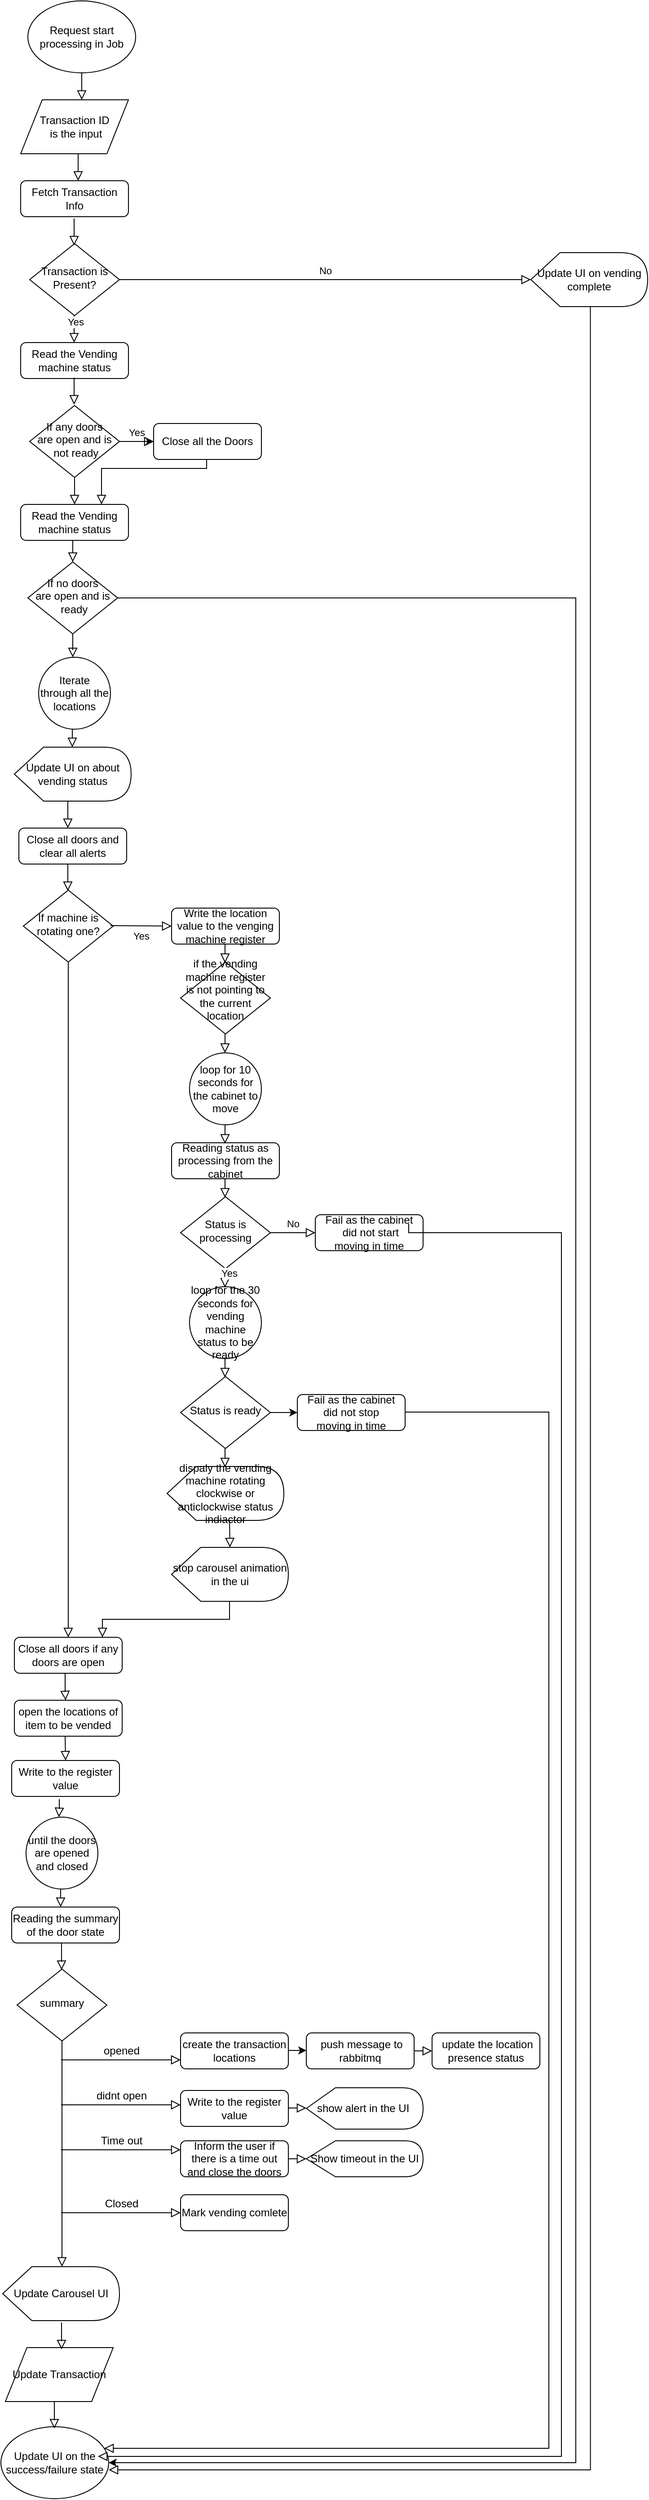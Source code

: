 <mxfile version="13.0.8" type="github">
  <diagram id="C5RBs43oDa-KdzZeNtuy" name="Page-1">
    <mxGraphModel dx="1395" dy="787" grid="1" gridSize="10" guides="1" tooltips="1" connect="1" arrows="1" fold="1" page="1" pageScale="1" pageWidth="827" pageHeight="1169" math="0" shadow="0">
      <root>
        <mxCell id="WIyWlLk6GJQsqaUBKTNV-0" />
        <mxCell id="WIyWlLk6GJQsqaUBKTNV-1" parent="WIyWlLk6GJQsqaUBKTNV-0" />
        <mxCell id="WIyWlLk6GJQsqaUBKTNV-2" value="" style="rounded=0;html=1;jettySize=auto;orthogonalLoop=1;fontSize=11;endArrow=block;endFill=0;endSize=8;strokeWidth=1;shadow=0;labelBackgroundColor=none;edgeStyle=orthogonalEdgeStyle;exitX=0.5;exitY=1;exitDx=0;exitDy=0;" parent="WIyWlLk6GJQsqaUBKTNV-1" source="cNULXydj7wnu0Ac0nQnT-0" edge="1">
          <mxGeometry relative="1" as="geometry">
            <mxPoint x="390" y="130" as="targetPoint" />
          </mxGeometry>
        </mxCell>
        <mxCell id="WIyWlLk6GJQsqaUBKTNV-3" value="Fetch Transaction Info" style="rounded=1;whiteSpace=wrap;html=1;fontSize=12;glass=0;strokeWidth=1;shadow=0;" parent="WIyWlLk6GJQsqaUBKTNV-1" vertex="1">
          <mxGeometry x="322" y="220" width="120" height="40" as="geometry" />
        </mxCell>
        <mxCell id="WIyWlLk6GJQsqaUBKTNV-5" value="No" style="edgeStyle=orthogonalEdgeStyle;rounded=0;html=1;jettySize=auto;orthogonalLoop=1;fontSize=11;endArrow=block;endFill=0;endSize=8;strokeWidth=1;shadow=0;labelBackgroundColor=none;entryX=0;entryY=0.5;entryDx=0;entryDy=0;entryPerimeter=0;" parent="WIyWlLk6GJQsqaUBKTNV-1" source="WIyWlLk6GJQsqaUBKTNV-6" target="cNULXydj7wnu0Ac0nQnT-15" edge="1">
          <mxGeometry y="10" relative="1" as="geometry">
            <mxPoint as="offset" />
            <mxPoint x="520" y="330" as="targetPoint" />
          </mxGeometry>
        </mxCell>
        <mxCell id="WIyWlLk6GJQsqaUBKTNV-6" value="Transaction is Present?" style="rhombus;whiteSpace=wrap;html=1;shadow=0;fontFamily=Helvetica;fontSize=12;align=center;strokeWidth=1;spacing=6;spacingTop=-4;" parent="WIyWlLk6GJQsqaUBKTNV-1" vertex="1">
          <mxGeometry x="332" y="290" width="100" height="80" as="geometry" />
        </mxCell>
        <mxCell id="WIyWlLk6GJQsqaUBKTNV-12" value="Read the Vending machine status" style="rounded=1;whiteSpace=wrap;html=1;fontSize=12;glass=0;strokeWidth=1;shadow=0;" parent="WIyWlLk6GJQsqaUBKTNV-1" vertex="1">
          <mxGeometry x="322" y="400" width="120" height="40" as="geometry" />
        </mxCell>
        <mxCell id="cNULXydj7wnu0Ac0nQnT-0" value="Request start processing in Job" style="ellipse;whiteSpace=wrap;html=1;" vertex="1" parent="WIyWlLk6GJQsqaUBKTNV-1">
          <mxGeometry x="330" y="20" width="120" height="80" as="geometry" />
        </mxCell>
        <mxCell id="cNULXydj7wnu0Ac0nQnT-1" value="Transaction ID&lt;br&gt;&amp;nbsp;is the input" style="shape=parallelogram;perimeter=parallelogramPerimeter;whiteSpace=wrap;html=1;" vertex="1" parent="WIyWlLk6GJQsqaUBKTNV-1">
          <mxGeometry x="322" y="130" width="120" height="60" as="geometry" />
        </mxCell>
        <mxCell id="cNULXydj7wnu0Ac0nQnT-3" value="" style="rounded=0;html=1;jettySize=auto;orthogonalLoop=1;fontSize=11;endArrow=block;endFill=0;endSize=8;strokeWidth=1;shadow=0;labelBackgroundColor=none;edgeStyle=orthogonalEdgeStyle;exitX=0.5;exitY=1;exitDx=0;exitDy=0;" edge="1" parent="WIyWlLk6GJQsqaUBKTNV-1">
          <mxGeometry relative="1" as="geometry">
            <mxPoint x="376" y="190" as="sourcePoint" />
            <mxPoint x="386" y="220" as="targetPoint" />
            <Array as="points">
              <mxPoint x="386" y="190" />
            </Array>
          </mxGeometry>
        </mxCell>
        <mxCell id="cNULXydj7wnu0Ac0nQnT-11" value="" style="rounded=0;html=1;jettySize=auto;orthogonalLoop=1;fontSize=11;endArrow=block;endFill=0;endSize=8;strokeWidth=1;shadow=0;labelBackgroundColor=none;edgeStyle=orthogonalEdgeStyle;entryX=0.75;entryY=0;entryDx=0;entryDy=0;" edge="1" parent="WIyWlLk6GJQsqaUBKTNV-1" target="cNULXydj7wnu0Ac0nQnT-26">
          <mxGeometry x="0.333" y="20" relative="1" as="geometry">
            <mxPoint as="offset" />
            <mxPoint x="529" y="530" as="sourcePoint" />
            <mxPoint x="529.41" y="590" as="targetPoint" />
            <Array as="points">
              <mxPoint x="529" y="540" />
              <mxPoint x="412" y="540" />
            </Array>
          </mxGeometry>
        </mxCell>
        <mxCell id="cNULXydj7wnu0Ac0nQnT-13" value="" style="rounded=0;html=1;jettySize=auto;orthogonalLoop=1;fontSize=11;endArrow=block;endFill=0;endSize=8;strokeWidth=1;shadow=0;labelBackgroundColor=none;edgeStyle=orthogonalEdgeStyle;exitX=0.5;exitY=1;exitDx=0;exitDy=0;" edge="1" parent="WIyWlLk6GJQsqaUBKTNV-1">
          <mxGeometry relative="1" as="geometry">
            <mxPoint x="381.5" y="370" as="sourcePoint" />
            <mxPoint x="381.5" y="400" as="targetPoint" />
          </mxGeometry>
        </mxCell>
        <mxCell id="cNULXydj7wnu0Ac0nQnT-24" value="Yes" style="edgeLabel;html=1;align=center;verticalAlign=middle;resizable=0;points=[];" vertex="1" connectable="0" parent="cNULXydj7wnu0Ac0nQnT-13">
          <mxGeometry x="-0.533" y="1" relative="1" as="geometry">
            <mxPoint as="offset" />
          </mxGeometry>
        </mxCell>
        <mxCell id="cNULXydj7wnu0Ac0nQnT-14" value="" style="rounded=0;html=1;jettySize=auto;orthogonalLoop=1;fontSize=11;endArrow=block;endFill=0;endSize=8;strokeWidth=1;shadow=0;labelBackgroundColor=none;edgeStyle=orthogonalEdgeStyle;exitX=0.5;exitY=1;exitDx=0;exitDy=0;" edge="1" parent="WIyWlLk6GJQsqaUBKTNV-1">
          <mxGeometry relative="1" as="geometry">
            <mxPoint x="381.5" y="262" as="sourcePoint" />
            <mxPoint x="381.5" y="292" as="targetPoint" />
          </mxGeometry>
        </mxCell>
        <mxCell id="cNULXydj7wnu0Ac0nQnT-15" value="Update UI on vending complete" style="shape=display;whiteSpace=wrap;html=1;" vertex="1" parent="WIyWlLk6GJQsqaUBKTNV-1">
          <mxGeometry x="890" y="300" width="130" height="60" as="geometry" />
        </mxCell>
        <mxCell id="cNULXydj7wnu0Ac0nQnT-19" value="" style="rounded=0;html=1;jettySize=auto;orthogonalLoop=1;fontSize=11;endArrow=block;endFill=0;endSize=8;strokeWidth=1;shadow=0;labelBackgroundColor=none;edgeStyle=orthogonalEdgeStyle;exitX=0.5;exitY=1;exitDx=0;exitDy=0;" edge="1" parent="WIyWlLk6GJQsqaUBKTNV-1">
          <mxGeometry relative="1" as="geometry">
            <mxPoint x="381.5" y="439" as="sourcePoint" />
            <mxPoint x="381.5" y="469" as="targetPoint" />
          </mxGeometry>
        </mxCell>
        <mxCell id="cNULXydj7wnu0Ac0nQnT-143" value="" style="edgeStyle=orthogonalEdgeStyle;rounded=0;orthogonalLoop=1;jettySize=auto;html=1;" edge="1" parent="WIyWlLk6GJQsqaUBKTNV-1" source="cNULXydj7wnu0Ac0nQnT-20" target="cNULXydj7wnu0Ac0nQnT-21">
          <mxGeometry relative="1" as="geometry" />
        </mxCell>
        <mxCell id="cNULXydj7wnu0Ac0nQnT-20" value="If any doors &lt;br&gt;are open and is&lt;br&gt;&amp;nbsp;not ready" style="rhombus;whiteSpace=wrap;html=1;shadow=0;fontFamily=Helvetica;fontSize=12;align=center;strokeWidth=1;spacing=6;spacingTop=-4;" vertex="1" parent="WIyWlLk6GJQsqaUBKTNV-1">
          <mxGeometry x="332" y="470" width="100" height="80" as="geometry" />
        </mxCell>
        <mxCell id="cNULXydj7wnu0Ac0nQnT-21" value="Close all the Doors" style="rounded=1;whiteSpace=wrap;html=1;fontSize=12;glass=0;strokeWidth=1;shadow=0;" vertex="1" parent="WIyWlLk6GJQsqaUBKTNV-1">
          <mxGeometry x="470" y="490" width="120" height="40" as="geometry" />
        </mxCell>
        <mxCell id="cNULXydj7wnu0Ac0nQnT-25" value="Yes" style="edgeStyle=orthogonalEdgeStyle;rounded=0;html=1;jettySize=auto;orthogonalLoop=1;fontSize=11;endArrow=block;endFill=0;endSize=8;strokeWidth=1;shadow=0;labelBackgroundColor=none;entryX=0;entryY=0.5;entryDx=0;entryDy=0;exitX=1;exitY=0.5;exitDx=0;exitDy=0;" edge="1" parent="WIyWlLk6GJQsqaUBKTNV-1" source="cNULXydj7wnu0Ac0nQnT-20" target="cNULXydj7wnu0Ac0nQnT-21">
          <mxGeometry y="10" relative="1" as="geometry">
            <mxPoint as="offset" />
            <mxPoint x="442" y="340" as="sourcePoint" />
            <mxPoint x="680" y="340" as="targetPoint" />
          </mxGeometry>
        </mxCell>
        <mxCell id="cNULXydj7wnu0Ac0nQnT-26" value="Read the Vending machine status" style="rounded=1;whiteSpace=wrap;html=1;fontSize=12;glass=0;strokeWidth=1;shadow=0;" vertex="1" parent="WIyWlLk6GJQsqaUBKTNV-1">
          <mxGeometry x="322" y="580" width="120" height="40" as="geometry" />
        </mxCell>
        <mxCell id="cNULXydj7wnu0Ac0nQnT-29" value="" style="rounded=0;html=1;jettySize=auto;orthogonalLoop=1;fontSize=11;endArrow=block;endFill=0;endSize=8;strokeWidth=1;shadow=0;labelBackgroundColor=none;edgeStyle=orthogonalEdgeStyle;exitX=0.5;exitY=1;exitDx=0;exitDy=0;entryX=0.5;entryY=0;entryDx=0;entryDy=0;" edge="1" parent="WIyWlLk6GJQsqaUBKTNV-1" source="cNULXydj7wnu0Ac0nQnT-20" target="cNULXydj7wnu0Ac0nQnT-26">
          <mxGeometry relative="1" as="geometry">
            <mxPoint x="391.5" y="451" as="sourcePoint" />
            <mxPoint x="391.5" y="481" as="targetPoint" />
          </mxGeometry>
        </mxCell>
        <mxCell id="cNULXydj7wnu0Ac0nQnT-30" value="If no doors &lt;br&gt;are open and is&lt;br&gt;&amp;nbsp;ready" style="rhombus;whiteSpace=wrap;html=1;shadow=0;fontFamily=Helvetica;fontSize=12;align=center;strokeWidth=1;spacing=6;spacingTop=-4;" vertex="1" parent="WIyWlLk6GJQsqaUBKTNV-1">
          <mxGeometry x="330" y="644" width="100" height="80" as="geometry" />
        </mxCell>
        <mxCell id="cNULXydj7wnu0Ac0nQnT-31" value="" style="rounded=0;html=1;jettySize=auto;orthogonalLoop=1;fontSize=11;endArrow=block;endFill=0;endSize=8;strokeWidth=1;shadow=0;labelBackgroundColor=none;edgeStyle=orthogonalEdgeStyle;exitX=0.5;exitY=1;exitDx=0;exitDy=0;entryX=0.5;entryY=0;entryDx=0;entryDy=0;" edge="1" parent="WIyWlLk6GJQsqaUBKTNV-1" source="cNULXydj7wnu0Ac0nQnT-26" target="cNULXydj7wnu0Ac0nQnT-30">
          <mxGeometry relative="1" as="geometry">
            <mxPoint x="392" y="560" as="sourcePoint" />
            <mxPoint x="392" y="590" as="targetPoint" />
          </mxGeometry>
        </mxCell>
        <mxCell id="cNULXydj7wnu0Ac0nQnT-33" value="Iterate through all the locations" style="ellipse;whiteSpace=wrap;html=1;aspect=fixed;" vertex="1" parent="WIyWlLk6GJQsqaUBKTNV-1">
          <mxGeometry x="342" y="750" width="80" height="80" as="geometry" />
        </mxCell>
        <mxCell id="cNULXydj7wnu0Ac0nQnT-34" value="Close all doors and clear all alerts" style="rounded=1;whiteSpace=wrap;html=1;fontSize=12;glass=0;strokeWidth=1;shadow=0;" vertex="1" parent="WIyWlLk6GJQsqaUBKTNV-1">
          <mxGeometry x="320" y="940" width="120" height="40" as="geometry" />
        </mxCell>
        <mxCell id="cNULXydj7wnu0Ac0nQnT-35" value="Update UI on about vending status" style="shape=display;whiteSpace=wrap;html=1;" vertex="1" parent="WIyWlLk6GJQsqaUBKTNV-1">
          <mxGeometry x="315" y="850" width="130" height="60" as="geometry" />
        </mxCell>
        <mxCell id="cNULXydj7wnu0Ac0nQnT-38" value="If machine is rotating one?" style="rhombus;whiteSpace=wrap;html=1;shadow=0;fontFamily=Helvetica;fontSize=12;align=center;strokeWidth=1;spacing=6;spacingTop=-4;" vertex="1" parent="WIyWlLk6GJQsqaUBKTNV-1">
          <mxGeometry x="325" y="1009" width="100" height="80" as="geometry" />
        </mxCell>
        <mxCell id="cNULXydj7wnu0Ac0nQnT-42" value="Write the location value to the venging machine register" style="rounded=1;whiteSpace=wrap;html=1;fontSize=12;glass=0;strokeWidth=1;shadow=0;" vertex="1" parent="WIyWlLk6GJQsqaUBKTNV-1">
          <mxGeometry x="490" y="1029" width="120" height="40" as="geometry" />
        </mxCell>
        <mxCell id="cNULXydj7wnu0Ac0nQnT-43" value="&lt;div&gt;if the vending machine register is not pointing to the current location&lt;/div&gt;&lt;div&gt;&lt;br&gt;&lt;/div&gt;" style="rhombus;whiteSpace=wrap;html=1;shadow=0;fontFamily=Helvetica;fontSize=12;align=center;strokeWidth=1;spacing=6;spacingTop=-4;" vertex="1" parent="WIyWlLk6GJQsqaUBKTNV-1">
          <mxGeometry x="500" y="1089" width="100" height="80" as="geometry" />
        </mxCell>
        <mxCell id="cNULXydj7wnu0Ac0nQnT-44" value="Reading status as processing from the cabinet" style="rounded=1;whiteSpace=wrap;html=1;fontSize=12;glass=0;strokeWidth=1;shadow=0;" vertex="1" parent="WIyWlLk6GJQsqaUBKTNV-1">
          <mxGeometry x="490" y="1290" width="120" height="40" as="geometry" />
        </mxCell>
        <mxCell id="cNULXydj7wnu0Ac0nQnT-45" value="loop for 10 seconds for the cabinet to move" style="ellipse;whiteSpace=wrap;html=1;aspect=fixed;" vertex="1" parent="WIyWlLk6GJQsqaUBKTNV-1">
          <mxGeometry x="510" y="1190" width="80" height="80" as="geometry" />
        </mxCell>
        <mxCell id="cNULXydj7wnu0Ac0nQnT-46" value="&lt;div&gt;Status is processing&lt;/div&gt;" style="rhombus;whiteSpace=wrap;html=1;shadow=0;fontFamily=Helvetica;fontSize=12;align=center;strokeWidth=1;spacing=6;spacingTop=-4;" vertex="1" parent="WIyWlLk6GJQsqaUBKTNV-1">
          <mxGeometry x="500" y="1350" width="100" height="80" as="geometry" />
        </mxCell>
        <mxCell id="cNULXydj7wnu0Ac0nQnT-47" value="Close all doors if any doors are open" style="rounded=1;whiteSpace=wrap;html=1;fontSize=12;glass=0;strokeWidth=1;shadow=0;" vertex="1" parent="WIyWlLk6GJQsqaUBKTNV-1">
          <mxGeometry x="315" y="1840" width="120" height="40" as="geometry" />
        </mxCell>
        <mxCell id="cNULXydj7wnu0Ac0nQnT-50" value="loop for the 30 seconds for vending machine status to be ready" style="ellipse;whiteSpace=wrap;html=1;aspect=fixed;" vertex="1" parent="WIyWlLk6GJQsqaUBKTNV-1">
          <mxGeometry x="510" y="1450" width="80" height="80" as="geometry" />
        </mxCell>
        <mxCell id="cNULXydj7wnu0Ac0nQnT-126" value="" style="edgeStyle=orthogonalEdgeStyle;rounded=0;orthogonalLoop=1;jettySize=auto;html=1;" edge="1" parent="WIyWlLk6GJQsqaUBKTNV-1" source="cNULXydj7wnu0Ac0nQnT-51" target="cNULXydj7wnu0Ac0nQnT-53">
          <mxGeometry relative="1" as="geometry" />
        </mxCell>
        <mxCell id="cNULXydj7wnu0Ac0nQnT-51" value="&lt;div&gt;Status is ready&lt;/div&gt;" style="rhombus;whiteSpace=wrap;html=1;shadow=0;fontFamily=Helvetica;fontSize=12;align=center;strokeWidth=1;spacing=6;spacingTop=-4;" vertex="1" parent="WIyWlLk6GJQsqaUBKTNV-1">
          <mxGeometry x="500" y="1550" width="100" height="80" as="geometry" />
        </mxCell>
        <mxCell id="cNULXydj7wnu0Ac0nQnT-52" value="dispaly the vending machine rotating clockwise or anticlockwise status indiactor" style="shape=display;whiteSpace=wrap;html=1;" vertex="1" parent="WIyWlLk6GJQsqaUBKTNV-1">
          <mxGeometry x="485" y="1650" width="130" height="60" as="geometry" />
        </mxCell>
        <mxCell id="cNULXydj7wnu0Ac0nQnT-53" value="Fail as the cabinet &lt;br&gt;did not stop &lt;br&gt;moving in time" style="rounded=1;whiteSpace=wrap;html=1;fontSize=12;glass=0;strokeWidth=1;shadow=0;" vertex="1" parent="WIyWlLk6GJQsqaUBKTNV-1">
          <mxGeometry x="630" y="1570" width="120" height="40" as="geometry" />
        </mxCell>
        <mxCell id="cNULXydj7wnu0Ac0nQnT-55" value="Fail as the cabinet&lt;br&gt;&amp;nbsp;did not start &lt;br&gt;moving in time" style="rounded=1;whiteSpace=wrap;html=1;fontSize=12;glass=0;strokeWidth=1;shadow=0;" vertex="1" parent="WIyWlLk6GJQsqaUBKTNV-1">
          <mxGeometry x="650" y="1370" width="120" height="40" as="geometry" />
        </mxCell>
        <mxCell id="cNULXydj7wnu0Ac0nQnT-56" value="stop carousel animation in the ui" style="shape=display;whiteSpace=wrap;html=1;" vertex="1" parent="WIyWlLk6GJQsqaUBKTNV-1">
          <mxGeometry x="490" y="1740" width="130" height="60" as="geometry" />
        </mxCell>
        <mxCell id="cNULXydj7wnu0Ac0nQnT-57" value="&lt;div&gt;open the locations of item to be vended&lt;/div&gt;" style="rounded=1;whiteSpace=wrap;html=1;fontSize=12;glass=0;strokeWidth=1;shadow=0;" vertex="1" parent="WIyWlLk6GJQsqaUBKTNV-1">
          <mxGeometry x="315" y="1910" width="120" height="40" as="geometry" />
        </mxCell>
        <mxCell id="cNULXydj7wnu0Ac0nQnT-58" value="Write to the register value" style="rounded=1;whiteSpace=wrap;html=1;fontSize=12;glass=0;strokeWidth=1;shadow=0;" vertex="1" parent="WIyWlLk6GJQsqaUBKTNV-1">
          <mxGeometry x="312" y="1977" width="120" height="40" as="geometry" />
        </mxCell>
        <mxCell id="cNULXydj7wnu0Ac0nQnT-59" value="until the doors are opened and closed" style="ellipse;whiteSpace=wrap;html=1;aspect=fixed;" vertex="1" parent="WIyWlLk6GJQsqaUBKTNV-1">
          <mxGeometry x="328" y="2040" width="80" height="80" as="geometry" />
        </mxCell>
        <mxCell id="cNULXydj7wnu0Ac0nQnT-60" value="Reading the summary of the door state" style="rounded=1;whiteSpace=wrap;html=1;fontSize=12;glass=0;strokeWidth=1;shadow=0;" vertex="1" parent="WIyWlLk6GJQsqaUBKTNV-1">
          <mxGeometry x="312" y="2140" width="120" height="40" as="geometry" />
        </mxCell>
        <mxCell id="cNULXydj7wnu0Ac0nQnT-61" value="&lt;div&gt;create the transaction locations&lt;/div&gt;" style="rounded=1;whiteSpace=wrap;html=1;fontSize=12;glass=0;strokeWidth=1;shadow=0;" vertex="1" parent="WIyWlLk6GJQsqaUBKTNV-1">
          <mxGeometry x="500" y="2280" width="120" height="40" as="geometry" />
        </mxCell>
        <mxCell id="cNULXydj7wnu0Ac0nQnT-63" value="Update Carousel UI" style="shape=display;whiteSpace=wrap;html=1;" vertex="1" parent="WIyWlLk6GJQsqaUBKTNV-1">
          <mxGeometry x="302" y="2540" width="130" height="60" as="geometry" />
        </mxCell>
        <mxCell id="cNULXydj7wnu0Ac0nQnT-64" value="Update Transaction" style="shape=parallelogram;perimeter=parallelogramPerimeter;whiteSpace=wrap;html=1;" vertex="1" parent="WIyWlLk6GJQsqaUBKTNV-1">
          <mxGeometry x="305" y="2630" width="120" height="60" as="geometry" />
        </mxCell>
        <mxCell id="cNULXydj7wnu0Ac0nQnT-66" value="Update UI on the success/failure state" style="ellipse;whiteSpace=wrap;html=1;" vertex="1" parent="WIyWlLk6GJQsqaUBKTNV-1">
          <mxGeometry x="300" y="2718" width="120" height="80" as="geometry" />
        </mxCell>
        <mxCell id="cNULXydj7wnu0Ac0nQnT-67" value="&lt;div&gt;&amp;nbsp;push message to rabbitmq&lt;/div&gt;" style="rounded=1;whiteSpace=wrap;html=1;fontSize=12;glass=0;strokeWidth=1;shadow=0;" vertex="1" parent="WIyWlLk6GJQsqaUBKTNV-1">
          <mxGeometry x="640" y="2280" width="120" height="40" as="geometry" />
        </mxCell>
        <mxCell id="cNULXydj7wnu0Ac0nQnT-68" value="&lt;div&gt;summary&lt;/div&gt;" style="rhombus;whiteSpace=wrap;html=1;shadow=0;fontFamily=Helvetica;fontSize=12;align=center;strokeWidth=1;spacing=6;spacingTop=-4;" vertex="1" parent="WIyWlLk6GJQsqaUBKTNV-1">
          <mxGeometry x="318" y="2209" width="100" height="80" as="geometry" />
        </mxCell>
        <mxCell id="cNULXydj7wnu0Ac0nQnT-74" value="" style="rounded=0;html=1;jettySize=auto;orthogonalLoop=1;fontSize=11;endArrow=block;endFill=0;endSize=8;strokeWidth=1;shadow=0;labelBackgroundColor=none;edgeStyle=orthogonalEdgeStyle;exitX=0.5;exitY=1;exitDx=0;exitDy=0;entryX=0.375;entryY=0;entryDx=0;entryDy=0;entryPerimeter=0;" edge="1" parent="WIyWlLk6GJQsqaUBKTNV-1" source="cNULXydj7wnu0Ac0nQnT-68">
          <mxGeometry relative="1" as="geometry">
            <mxPoint x="367.5" y="2297" as="sourcePoint" />
            <mxPoint x="368" y="2540" as="targetPoint" />
          </mxGeometry>
        </mxCell>
        <mxCell id="cNULXydj7wnu0Ac0nQnT-75" value="&lt;span style=&quot;font-size: 12px&quot;&gt;opened&lt;/span&gt;" style="edgeStyle=orthogonalEdgeStyle;rounded=0;html=1;jettySize=auto;orthogonalLoop=1;fontSize=11;endArrow=block;endFill=0;endSize=8;strokeWidth=1;shadow=0;labelBackgroundColor=none;" edge="1" parent="WIyWlLk6GJQsqaUBKTNV-1">
          <mxGeometry y="10" relative="1" as="geometry">
            <mxPoint as="offset" />
            <mxPoint x="367" y="2310" as="sourcePoint" />
            <mxPoint x="500" y="2310" as="targetPoint" />
          </mxGeometry>
        </mxCell>
        <mxCell id="cNULXydj7wnu0Ac0nQnT-78" value="&amp;nbsp;update the location presence status" style="rounded=1;whiteSpace=wrap;html=1;fontSize=12;glass=0;strokeWidth=1;shadow=0;" vertex="1" parent="WIyWlLk6GJQsqaUBKTNV-1">
          <mxGeometry x="780" y="2280" width="120" height="40" as="geometry" />
        </mxCell>
        <mxCell id="cNULXydj7wnu0Ac0nQnT-79" value="&lt;span style=&quot;font-size: 12px&quot;&gt;didnt open&lt;/span&gt;" style="edgeStyle=orthogonalEdgeStyle;rounded=0;html=1;jettySize=auto;orthogonalLoop=1;fontSize=11;endArrow=block;endFill=0;endSize=8;strokeWidth=1;shadow=0;labelBackgroundColor=none;" edge="1" parent="WIyWlLk6GJQsqaUBKTNV-1">
          <mxGeometry y="10" relative="1" as="geometry">
            <mxPoint as="offset" />
            <mxPoint x="367" y="2360" as="sourcePoint" />
            <mxPoint x="500" y="2360" as="targetPoint" />
          </mxGeometry>
        </mxCell>
        <mxCell id="cNULXydj7wnu0Ac0nQnT-80" value="&lt;div&gt;Write to the register value&lt;/div&gt;" style="rounded=1;whiteSpace=wrap;html=1;fontSize=12;glass=0;strokeWidth=1;shadow=0;" vertex="1" parent="WIyWlLk6GJQsqaUBKTNV-1">
          <mxGeometry x="500" y="2344" width="120" height="40" as="geometry" />
        </mxCell>
        <mxCell id="cNULXydj7wnu0Ac0nQnT-81" value="show alert in the UI&amp;nbsp;" style="shape=display;whiteSpace=wrap;html=1;" vertex="1" parent="WIyWlLk6GJQsqaUBKTNV-1">
          <mxGeometry x="640" y="2341" width="130" height="46" as="geometry" />
        </mxCell>
        <mxCell id="cNULXydj7wnu0Ac0nQnT-82" value="&lt;span style=&quot;font-size: 12px&quot;&gt;Time out&lt;/span&gt;" style="edgeStyle=orthogonalEdgeStyle;rounded=0;html=1;jettySize=auto;orthogonalLoop=1;fontSize=11;endArrow=block;endFill=0;endSize=8;strokeWidth=1;shadow=0;labelBackgroundColor=none;" edge="1" parent="WIyWlLk6GJQsqaUBKTNV-1">
          <mxGeometry y="10" relative="1" as="geometry">
            <mxPoint as="offset" />
            <mxPoint x="367" y="2410" as="sourcePoint" />
            <mxPoint x="500" y="2410" as="targetPoint" />
          </mxGeometry>
        </mxCell>
        <mxCell id="cNULXydj7wnu0Ac0nQnT-83" value="&lt;div&gt;&lt;div&gt;Inform the user if there is a time out and close the doors&lt;/div&gt;&lt;/div&gt;" style="rounded=1;whiteSpace=wrap;html=1;fontSize=12;glass=0;strokeWidth=1;shadow=0;" vertex="1" parent="WIyWlLk6GJQsqaUBKTNV-1">
          <mxGeometry x="500" y="2400" width="120" height="40" as="geometry" />
        </mxCell>
        <mxCell id="cNULXydj7wnu0Ac0nQnT-84" value="&lt;div&gt;&lt;div&gt;Mark vending comlete&lt;/div&gt;&lt;/div&gt;" style="rounded=1;whiteSpace=wrap;html=1;fontSize=12;glass=0;strokeWidth=1;shadow=0;" vertex="1" parent="WIyWlLk6GJQsqaUBKTNV-1">
          <mxGeometry x="500" y="2460" width="120" height="40" as="geometry" />
        </mxCell>
        <mxCell id="cNULXydj7wnu0Ac0nQnT-85" value="&lt;span style=&quot;font-size: 12px&quot;&gt;Closed&lt;/span&gt;" style="edgeStyle=orthogonalEdgeStyle;rounded=0;html=1;jettySize=auto;orthogonalLoop=1;fontSize=11;endArrow=block;endFill=0;endSize=8;strokeWidth=1;shadow=0;labelBackgroundColor=none;" edge="1" parent="WIyWlLk6GJQsqaUBKTNV-1">
          <mxGeometry y="10" relative="1" as="geometry">
            <mxPoint as="offset" />
            <mxPoint x="367" y="2480" as="sourcePoint" />
            <mxPoint x="500" y="2480" as="targetPoint" />
          </mxGeometry>
        </mxCell>
        <mxCell id="cNULXydj7wnu0Ac0nQnT-86" value="Show timeout in the UI" style="shape=display;whiteSpace=wrap;html=1;" vertex="1" parent="WIyWlLk6GJQsqaUBKTNV-1">
          <mxGeometry x="640" y="2400" width="130" height="40" as="geometry" />
        </mxCell>
        <mxCell id="cNULXydj7wnu0Ac0nQnT-93" value="" style="rounded=0;html=1;jettySize=auto;orthogonalLoop=1;fontSize=11;endArrow=block;endFill=0;endSize=8;strokeWidth=1;shadow=0;labelBackgroundColor=none;edgeStyle=orthogonalEdgeStyle;exitX=0.5;exitY=1;exitDx=0;exitDy=0;" edge="1" parent="WIyWlLk6GJQsqaUBKTNV-1">
          <mxGeometry relative="1" as="geometry">
            <mxPoint x="549.5" y="1169" as="sourcePoint" />
            <mxPoint x="550" y="1190" as="targetPoint" />
            <Array as="points">
              <mxPoint x="550" y="1190" />
              <mxPoint x="550" y="1190" />
            </Array>
          </mxGeometry>
        </mxCell>
        <mxCell id="cNULXydj7wnu0Ac0nQnT-94" value="" style="rounded=0;html=1;jettySize=auto;orthogonalLoop=1;fontSize=11;endArrow=block;endFill=0;endSize=8;strokeWidth=1;shadow=0;labelBackgroundColor=none;edgeStyle=orthogonalEdgeStyle;exitX=0.5;exitY=1;exitDx=0;exitDy=0;" edge="1" parent="WIyWlLk6GJQsqaUBKTNV-1" source="cNULXydj7wnu0Ac0nQnT-30">
          <mxGeometry relative="1" as="geometry">
            <mxPoint x="379.5" y="730" as="sourcePoint" />
            <mxPoint x="380" y="750" as="targetPoint" />
            <Array as="points">
              <mxPoint x="380" y="742" />
            </Array>
          </mxGeometry>
        </mxCell>
        <mxCell id="cNULXydj7wnu0Ac0nQnT-95" value="" style="rounded=0;html=1;jettySize=auto;orthogonalLoop=1;fontSize=11;endArrow=block;endFill=0;endSize=8;strokeWidth=1;shadow=0;labelBackgroundColor=none;edgeStyle=orthogonalEdgeStyle;exitX=0.5;exitY=1;exitDx=0;exitDy=0;" edge="1" parent="WIyWlLk6GJQsqaUBKTNV-1">
          <mxGeometry relative="1" as="geometry">
            <mxPoint x="379.5" y="830" as="sourcePoint" />
            <mxPoint x="380" y="850" as="targetPoint" />
            <Array as="points">
              <mxPoint x="380" y="850" />
              <mxPoint x="380" y="850" />
            </Array>
          </mxGeometry>
        </mxCell>
        <mxCell id="cNULXydj7wnu0Ac0nQnT-96" value="" style="rounded=0;html=1;jettySize=auto;orthogonalLoop=1;fontSize=11;endArrow=block;endFill=0;endSize=8;strokeWidth=1;shadow=0;labelBackgroundColor=none;edgeStyle=orthogonalEdgeStyle;exitX=0.5;exitY=1;exitDx=0;exitDy=0;entryX=0.5;entryY=0;entryDx=0;entryDy=0;" edge="1" parent="WIyWlLk6GJQsqaUBKTNV-1">
          <mxGeometry relative="1" as="geometry">
            <mxPoint x="374.5" y="910" as="sourcePoint" />
            <mxPoint x="374.5" y="940" as="targetPoint" />
          </mxGeometry>
        </mxCell>
        <mxCell id="cNULXydj7wnu0Ac0nQnT-97" value="" style="rounded=0;html=1;jettySize=auto;orthogonalLoop=1;fontSize=11;endArrow=block;endFill=0;endSize=8;strokeWidth=1;shadow=0;labelBackgroundColor=none;edgeStyle=orthogonalEdgeStyle;exitX=0.5;exitY=1;exitDx=0;exitDy=0;entryX=0.5;entryY=0;entryDx=0;entryDy=0;" edge="1" parent="WIyWlLk6GJQsqaUBKTNV-1">
          <mxGeometry relative="1" as="geometry">
            <mxPoint x="374.5" y="980" as="sourcePoint" />
            <mxPoint x="374.5" y="1010" as="targetPoint" />
          </mxGeometry>
        </mxCell>
        <mxCell id="cNULXydj7wnu0Ac0nQnT-98" value="" style="rounded=0;html=1;jettySize=auto;orthogonalLoop=1;fontSize=11;endArrow=block;endFill=0;endSize=8;strokeWidth=1;shadow=0;labelBackgroundColor=none;edgeStyle=orthogonalEdgeStyle;exitX=0.5;exitY=1;exitDx=0;exitDy=0;entryX=0.5;entryY=0;entryDx=0;entryDy=0;" edge="1" parent="WIyWlLk6GJQsqaUBKTNV-1" source="cNULXydj7wnu0Ac0nQnT-38" target="cNULXydj7wnu0Ac0nQnT-47">
          <mxGeometry relative="1" as="geometry">
            <mxPoint x="413" y="1670" as="sourcePoint" />
            <mxPoint x="413" y="1700" as="targetPoint" />
            <Array as="points">
              <mxPoint x="375" y="1820" />
            </Array>
          </mxGeometry>
        </mxCell>
        <mxCell id="cNULXydj7wnu0Ac0nQnT-99" value="Yes" style="edgeStyle=orthogonalEdgeStyle;rounded=0;html=1;jettySize=auto;orthogonalLoop=1;fontSize=11;endArrow=block;endFill=0;endSize=8;strokeWidth=1;shadow=0;labelBackgroundColor=none;entryX=0;entryY=0.5;entryDx=0;entryDy=0;exitX=1;exitY=0.5;exitDx=0;exitDy=0;" edge="1" parent="WIyWlLk6GJQsqaUBKTNV-1" target="cNULXydj7wnu0Ac0nQnT-42">
          <mxGeometry x="0.007" y="-11" relative="1" as="geometry">
            <mxPoint as="offset" />
            <mxPoint x="422" y="1048.5" as="sourcePoint" />
            <mxPoint x="460" y="1048.5" as="targetPoint" />
          </mxGeometry>
        </mxCell>
        <mxCell id="cNULXydj7wnu0Ac0nQnT-101" value="" style="rounded=0;html=1;jettySize=auto;orthogonalLoop=1;fontSize=11;endArrow=block;endFill=0;endSize=8;strokeWidth=1;shadow=0;labelBackgroundColor=none;edgeStyle=orthogonalEdgeStyle;exitX=0.5;exitY=1;exitDx=0;exitDy=0;" edge="1" parent="WIyWlLk6GJQsqaUBKTNV-1">
          <mxGeometry relative="1" as="geometry">
            <mxPoint x="549.5" y="1069" as="sourcePoint" />
            <mxPoint x="549.5" y="1090" as="targetPoint" />
            <Array as="points">
              <mxPoint x="549.5" y="1090" />
              <mxPoint x="549.5" y="1090" />
            </Array>
          </mxGeometry>
        </mxCell>
        <mxCell id="cNULXydj7wnu0Ac0nQnT-103" value="" style="rounded=0;html=1;jettySize=auto;orthogonalLoop=1;fontSize=11;endArrow=block;endFill=0;endSize=8;strokeWidth=1;shadow=0;labelBackgroundColor=none;edgeStyle=orthogonalEdgeStyle;exitX=0.5;exitY=1;exitDx=0;exitDy=0;" edge="1" parent="WIyWlLk6GJQsqaUBKTNV-1">
          <mxGeometry relative="1" as="geometry">
            <mxPoint x="549.5" y="1270" as="sourcePoint" />
            <mxPoint x="549.5" y="1291" as="targetPoint" />
            <Array as="points">
              <mxPoint x="549.5" y="1291" />
              <mxPoint x="549.5" y="1291" />
            </Array>
          </mxGeometry>
        </mxCell>
        <mxCell id="cNULXydj7wnu0Ac0nQnT-104" value="" style="rounded=0;html=1;jettySize=auto;orthogonalLoop=1;fontSize=11;endArrow=block;endFill=0;endSize=8;strokeWidth=1;shadow=0;labelBackgroundColor=none;edgeStyle=orthogonalEdgeStyle;exitX=0.5;exitY=1;exitDx=0;exitDy=0;" edge="1" parent="WIyWlLk6GJQsqaUBKTNV-1">
          <mxGeometry relative="1" as="geometry">
            <mxPoint x="549.5" y="1330" as="sourcePoint" />
            <mxPoint x="549.5" y="1351" as="targetPoint" />
            <Array as="points">
              <mxPoint x="549.5" y="1351" />
              <mxPoint x="549.5" y="1351" />
            </Array>
          </mxGeometry>
        </mxCell>
        <mxCell id="cNULXydj7wnu0Ac0nQnT-105" value="" style="rounded=0;html=1;jettySize=auto;orthogonalLoop=1;fontSize=11;endArrow=block;endFill=0;endSize=8;strokeWidth=1;shadow=0;labelBackgroundColor=none;edgeStyle=orthogonalEdgeStyle;exitX=0.5;exitY=1;exitDx=0;exitDy=0;" edge="1" parent="WIyWlLk6GJQsqaUBKTNV-1">
          <mxGeometry relative="1" as="geometry">
            <mxPoint x="549.5" y="1430" as="sourcePoint" />
            <mxPoint x="549.5" y="1451" as="targetPoint" />
            <Array as="points">
              <mxPoint x="549.5" y="1451" />
              <mxPoint x="549.5" y="1451" />
            </Array>
          </mxGeometry>
        </mxCell>
        <mxCell id="cNULXydj7wnu0Ac0nQnT-107" value="Yes" style="edgeLabel;html=1;align=center;verticalAlign=middle;resizable=0;points=[];" vertex="1" connectable="0" parent="cNULXydj7wnu0Ac0nQnT-105">
          <mxGeometry x="-0.524" y="4" relative="1" as="geometry">
            <mxPoint as="offset" />
          </mxGeometry>
        </mxCell>
        <mxCell id="cNULXydj7wnu0Ac0nQnT-112" value="No" style="edgeStyle=orthogonalEdgeStyle;rounded=0;html=1;jettySize=auto;orthogonalLoop=1;fontSize=11;endArrow=block;endFill=0;endSize=8;strokeWidth=1;shadow=0;labelBackgroundColor=none;entryX=0;entryY=0.5;entryDx=0;entryDy=0;exitX=1;exitY=0.5;exitDx=0;exitDy=0;" edge="1" parent="WIyWlLk6GJQsqaUBKTNV-1" source="cNULXydj7wnu0Ac0nQnT-46" target="cNULXydj7wnu0Ac0nQnT-55">
          <mxGeometry y="10" relative="1" as="geometry">
            <mxPoint as="offset" />
            <mxPoint x="420" y="1389.5" as="sourcePoint" />
            <mxPoint x="658" y="1389.5" as="targetPoint" />
          </mxGeometry>
        </mxCell>
        <mxCell id="cNULXydj7wnu0Ac0nQnT-113" value="" style="rounded=0;html=1;jettySize=auto;orthogonalLoop=1;fontSize=11;endArrow=block;endFill=0;endSize=8;strokeWidth=1;shadow=0;labelBackgroundColor=none;edgeStyle=orthogonalEdgeStyle;exitX=0.5;exitY=1;exitDx=0;exitDy=0;" edge="1" parent="WIyWlLk6GJQsqaUBKTNV-1">
          <mxGeometry relative="1" as="geometry">
            <mxPoint x="549.5" y="1530" as="sourcePoint" />
            <mxPoint x="549.5" y="1551" as="targetPoint" />
            <Array as="points">
              <mxPoint x="549.5" y="1551" />
              <mxPoint x="549.5" y="1551" />
            </Array>
          </mxGeometry>
        </mxCell>
        <mxCell id="cNULXydj7wnu0Ac0nQnT-115" value="" style="rounded=0;html=1;jettySize=auto;orthogonalLoop=1;fontSize=11;endArrow=block;endFill=0;endSize=8;strokeWidth=1;shadow=0;labelBackgroundColor=none;edgeStyle=orthogonalEdgeStyle;exitX=0.5;exitY=1;exitDx=0;exitDy=0;" edge="1" parent="WIyWlLk6GJQsqaUBKTNV-1">
          <mxGeometry relative="1" as="geometry">
            <mxPoint x="549.5" y="1630" as="sourcePoint" />
            <mxPoint x="549.5" y="1651" as="targetPoint" />
            <Array as="points">
              <mxPoint x="549.5" y="1651" />
              <mxPoint x="549.5" y="1651" />
            </Array>
          </mxGeometry>
        </mxCell>
        <mxCell id="cNULXydj7wnu0Ac0nQnT-116" value="" style="rounded=0;html=1;jettySize=auto;orthogonalLoop=1;fontSize=11;endArrow=block;endFill=0;endSize=8;strokeWidth=1;shadow=0;labelBackgroundColor=none;edgeStyle=orthogonalEdgeStyle;exitX=0.5;exitY=1;exitDx=0;exitDy=0;entryX=0.5;entryY=0;entryDx=0;entryDy=0;entryPerimeter=0;" edge="1" parent="WIyWlLk6GJQsqaUBKTNV-1" target="cNULXydj7wnu0Ac0nQnT-56">
          <mxGeometry relative="1" as="geometry">
            <mxPoint x="554.5" y="1710" as="sourcePoint" />
            <mxPoint x="555" y="1731" as="targetPoint" />
            <Array as="points" />
          </mxGeometry>
        </mxCell>
        <mxCell id="cNULXydj7wnu0Ac0nQnT-117" value="" style="rounded=0;html=1;jettySize=auto;orthogonalLoop=1;fontSize=11;endArrow=block;endFill=0;endSize=8;strokeWidth=1;shadow=0;labelBackgroundColor=none;edgeStyle=orthogonalEdgeStyle;exitX=0.5;exitY=1;exitDx=0;exitDy=0;entryX=0.817;entryY=0;entryDx=0;entryDy=0;entryPerimeter=0;" edge="1" parent="WIyWlLk6GJQsqaUBKTNV-1" target="cNULXydj7wnu0Ac0nQnT-47">
          <mxGeometry relative="1" as="geometry">
            <mxPoint x="554.5" y="1800" as="sourcePoint" />
            <mxPoint x="554.5" y="1821" as="targetPoint" />
            <Array as="points">
              <mxPoint x="555" y="1820" />
            </Array>
          </mxGeometry>
        </mxCell>
        <mxCell id="cNULXydj7wnu0Ac0nQnT-118" value="" style="rounded=0;html=1;jettySize=auto;orthogonalLoop=1;fontSize=11;endArrow=block;endFill=0;endSize=8;strokeWidth=1;shadow=0;labelBackgroundColor=none;edgeStyle=orthogonalEdgeStyle;exitX=0.5;exitY=1;exitDx=0;exitDy=0;" edge="1" parent="WIyWlLk6GJQsqaUBKTNV-1">
          <mxGeometry relative="1" as="geometry">
            <mxPoint x="371.5" y="1880" as="sourcePoint" />
            <mxPoint x="372" y="1910" as="targetPoint" />
            <Array as="points">
              <mxPoint x="372" y="1901" />
              <mxPoint x="372" y="1901" />
            </Array>
          </mxGeometry>
        </mxCell>
        <mxCell id="cNULXydj7wnu0Ac0nQnT-119" value="" style="rounded=0;html=1;jettySize=auto;orthogonalLoop=1;fontSize=11;endArrow=block;endFill=0;endSize=8;strokeWidth=1;shadow=0;labelBackgroundColor=none;edgeStyle=orthogonalEdgeStyle;exitX=0.5;exitY=1;exitDx=0;exitDy=0;entryX=0.5;entryY=0;entryDx=0;entryDy=0;" edge="1" parent="WIyWlLk6GJQsqaUBKTNV-1" target="cNULXydj7wnu0Ac0nQnT-58">
          <mxGeometry relative="1" as="geometry">
            <mxPoint x="371.5" y="1950" as="sourcePoint" />
            <mxPoint x="371.5" y="1971" as="targetPoint" />
            <Array as="points" />
          </mxGeometry>
        </mxCell>
        <mxCell id="cNULXydj7wnu0Ac0nQnT-120" value="" style="rounded=0;html=1;jettySize=auto;orthogonalLoop=1;fontSize=11;endArrow=block;endFill=0;endSize=8;strokeWidth=1;shadow=0;labelBackgroundColor=none;edgeStyle=orthogonalEdgeStyle;" edge="1" parent="WIyWlLk6GJQsqaUBKTNV-1">
          <mxGeometry relative="1" as="geometry">
            <mxPoint x="365" y="2020" as="sourcePoint" />
            <mxPoint x="364.5" y="2040" as="targetPoint" />
            <Array as="points">
              <mxPoint x="364.5" y="2031" />
              <mxPoint x="364.5" y="2031" />
            </Array>
          </mxGeometry>
        </mxCell>
        <mxCell id="cNULXydj7wnu0Ac0nQnT-121" value="" style="rounded=0;html=1;jettySize=auto;orthogonalLoop=1;fontSize=11;endArrow=block;endFill=0;endSize=8;strokeWidth=1;shadow=0;labelBackgroundColor=none;edgeStyle=orthogonalEdgeStyle;exitX=0.5;exitY=1;exitDx=0;exitDy=0;" edge="1" parent="WIyWlLk6GJQsqaUBKTNV-1">
          <mxGeometry relative="1" as="geometry">
            <mxPoint x="366.5" y="2120" as="sourcePoint" />
            <mxPoint x="367" y="2140" as="targetPoint" />
            <Array as="points">
              <mxPoint x="367" y="2140" />
              <mxPoint x="367" y="2140" />
            </Array>
          </mxGeometry>
        </mxCell>
        <mxCell id="cNULXydj7wnu0Ac0nQnT-122" value="" style="rounded=0;html=1;jettySize=auto;orthogonalLoop=1;fontSize=11;endArrow=block;endFill=0;endSize=8;strokeWidth=1;shadow=0;labelBackgroundColor=none;edgeStyle=orthogonalEdgeStyle;exitX=0.5;exitY=1;exitDx=0;exitDy=0;" edge="1" parent="WIyWlLk6GJQsqaUBKTNV-1">
          <mxGeometry relative="1" as="geometry">
            <mxPoint x="367.5" y="2180" as="sourcePoint" />
            <mxPoint x="367.5" y="2210" as="targetPoint" />
            <Array as="points">
              <mxPoint x="367.5" y="2201" />
              <mxPoint x="367.5" y="2201" />
            </Array>
          </mxGeometry>
        </mxCell>
        <mxCell id="cNULXydj7wnu0Ac0nQnT-127" value="" style="edgeStyle=orthogonalEdgeStyle;rounded=0;orthogonalLoop=1;jettySize=auto;html=1;" edge="1" parent="WIyWlLk6GJQsqaUBKTNV-1">
          <mxGeometry relative="1" as="geometry">
            <mxPoint x="620" y="2299.5" as="sourcePoint" />
            <mxPoint x="640" y="2300" as="targetPoint" />
          </mxGeometry>
        </mxCell>
        <mxCell id="cNULXydj7wnu0Ac0nQnT-129" value="" style="edgeStyle=orthogonalEdgeStyle;rounded=0;html=1;jettySize=auto;orthogonalLoop=1;fontSize=11;endArrow=block;endFill=0;endSize=8;strokeWidth=1;shadow=0;labelBackgroundColor=none;exitX=1;exitY=0.5;exitDx=0;exitDy=0;" edge="1" parent="WIyWlLk6GJQsqaUBKTNV-1">
          <mxGeometry y="10" relative="1" as="geometry">
            <mxPoint as="offset" />
            <mxPoint x="760" y="2300" as="sourcePoint" />
            <mxPoint x="780" y="2300" as="targetPoint" />
          </mxGeometry>
        </mxCell>
        <mxCell id="cNULXydj7wnu0Ac0nQnT-132" value="" style="edgeStyle=orthogonalEdgeStyle;rounded=0;html=1;jettySize=auto;orthogonalLoop=1;fontSize=11;endArrow=block;endFill=0;endSize=8;strokeWidth=1;shadow=0;labelBackgroundColor=none;exitX=1;exitY=0.5;exitDx=0;exitDy=0;" edge="1" parent="WIyWlLk6GJQsqaUBKTNV-1">
          <mxGeometry y="10" relative="1" as="geometry">
            <mxPoint as="offset" />
            <mxPoint x="620" y="2363.5" as="sourcePoint" />
            <mxPoint x="640" y="2363.5" as="targetPoint" />
          </mxGeometry>
        </mxCell>
        <mxCell id="cNULXydj7wnu0Ac0nQnT-133" value="" style="edgeStyle=orthogonalEdgeStyle;rounded=0;html=1;jettySize=auto;orthogonalLoop=1;fontSize=11;endArrow=block;endFill=0;endSize=8;strokeWidth=1;shadow=0;labelBackgroundColor=none;exitX=1;exitY=0.5;exitDx=0;exitDy=0;" edge="1" parent="WIyWlLk6GJQsqaUBKTNV-1">
          <mxGeometry y="10" relative="1" as="geometry">
            <mxPoint as="offset" />
            <mxPoint x="620" y="2420" as="sourcePoint" />
            <mxPoint x="640" y="2420" as="targetPoint" />
          </mxGeometry>
        </mxCell>
        <mxCell id="cNULXydj7wnu0Ac0nQnT-136" value="" style="rounded=0;html=1;jettySize=auto;orthogonalLoop=1;fontSize=11;endArrow=block;endFill=0;endSize=8;strokeWidth=1;shadow=0;labelBackgroundColor=none;edgeStyle=orthogonalEdgeStyle;exitX=0.5;exitY=1;exitDx=0;exitDy=0;" edge="1" parent="WIyWlLk6GJQsqaUBKTNV-1">
          <mxGeometry relative="1" as="geometry">
            <mxPoint x="367.5" y="2602" as="sourcePoint" />
            <mxPoint x="367.5" y="2632" as="targetPoint" />
            <Array as="points">
              <mxPoint x="367.5" y="2623" />
              <mxPoint x="367.5" y="2623" />
            </Array>
          </mxGeometry>
        </mxCell>
        <mxCell id="cNULXydj7wnu0Ac0nQnT-137" value="" style="rounded=0;html=1;jettySize=auto;orthogonalLoop=1;fontSize=11;endArrow=block;endFill=0;endSize=8;strokeWidth=1;shadow=0;labelBackgroundColor=none;edgeStyle=orthogonalEdgeStyle;exitX=0.5;exitY=1;exitDx=0;exitDy=0;" edge="1" parent="WIyWlLk6GJQsqaUBKTNV-1">
          <mxGeometry relative="1" as="geometry">
            <mxPoint x="359.5" y="2690" as="sourcePoint" />
            <mxPoint x="359.5" y="2720" as="targetPoint" />
            <Array as="points">
              <mxPoint x="359.5" y="2711" />
              <mxPoint x="359.5" y="2711" />
            </Array>
          </mxGeometry>
        </mxCell>
        <mxCell id="cNULXydj7wnu0Ac0nQnT-138" value="" style="rounded=0;html=1;jettySize=auto;orthogonalLoop=1;fontSize=11;endArrow=block;endFill=0;endSize=8;strokeWidth=1;shadow=0;labelBackgroundColor=none;edgeStyle=orthogonalEdgeStyle;exitX=0;exitY=0;exitDx=66.25;exitDy=60;exitPerimeter=0;entryX=1;entryY=0.6;entryDx=0;entryDy=0;entryPerimeter=0;" edge="1" parent="WIyWlLk6GJQsqaUBKTNV-1" source="cNULXydj7wnu0Ac0nQnT-15" target="cNULXydj7wnu0Ac0nQnT-66">
          <mxGeometry relative="1" as="geometry">
            <mxPoint x="960" y="390" as="sourcePoint" />
            <mxPoint x="956" y="2760" as="targetPoint" />
          </mxGeometry>
        </mxCell>
        <mxCell id="cNULXydj7wnu0Ac0nQnT-139" value="" style="edgeStyle=orthogonalEdgeStyle;rounded=0;html=1;jettySize=auto;orthogonalLoop=1;fontSize=11;endArrow=block;endFill=0;endSize=8;strokeWidth=1;shadow=0;labelBackgroundColor=none;exitX=1;exitY=0.5;exitDx=0;exitDy=0;" edge="1" parent="WIyWlLk6GJQsqaUBKTNV-1">
          <mxGeometry y="10" relative="1" as="geometry">
            <mxPoint as="offset" />
            <mxPoint x="754" y="1380" as="sourcePoint" />
            <mxPoint x="408" y="2751" as="targetPoint" />
            <Array as="points">
              <mxPoint x="754" y="1390" />
              <mxPoint x="924" y="1390" />
              <mxPoint x="924" y="2751" />
            </Array>
          </mxGeometry>
        </mxCell>
        <mxCell id="cNULXydj7wnu0Ac0nQnT-141" value="" style="edgeStyle=orthogonalEdgeStyle;rounded=0;html=1;jettySize=auto;orthogonalLoop=1;fontSize=11;endArrow=block;endFill=0;endSize=8;strokeWidth=1;shadow=0;labelBackgroundColor=none;exitX=1;exitY=0.5;exitDx=0;exitDy=0;" edge="1" parent="WIyWlLk6GJQsqaUBKTNV-1" target="cNULXydj7wnu0Ac0nQnT-66">
          <mxGeometry x="1" y="-206" relative="1" as="geometry">
            <mxPoint x="100" y="-26" as="offset" />
            <mxPoint x="750" y="1589.5" as="sourcePoint" />
            <mxPoint x="930" y="2742" as="targetPoint" />
            <Array as="points">
              <mxPoint x="910" y="1590" />
              <mxPoint x="910" y="2742" />
            </Array>
          </mxGeometry>
        </mxCell>
        <mxCell id="cNULXydj7wnu0Ac0nQnT-144" value="" style="edgeStyle=orthogonalEdgeStyle;rounded=0;orthogonalLoop=1;jettySize=auto;html=1;exitX=1;exitY=0.5;exitDx=0;exitDy=0;entryX=1;entryY=0.5;entryDx=0;entryDy=0;" edge="1" parent="WIyWlLk6GJQsqaUBKTNV-1" source="cNULXydj7wnu0Ac0nQnT-30" target="cNULXydj7wnu0Ac0nQnT-66">
          <mxGeometry relative="1" as="geometry">
            <mxPoint x="436.996" y="724.059" as="sourcePoint" />
            <mxPoint x="943" y="2803.003" as="targetPoint" />
            <Array as="points">
              <mxPoint x="940" y="684" />
              <mxPoint x="940" y="2758" />
            </Array>
          </mxGeometry>
        </mxCell>
      </root>
    </mxGraphModel>
  </diagram>
</mxfile>
